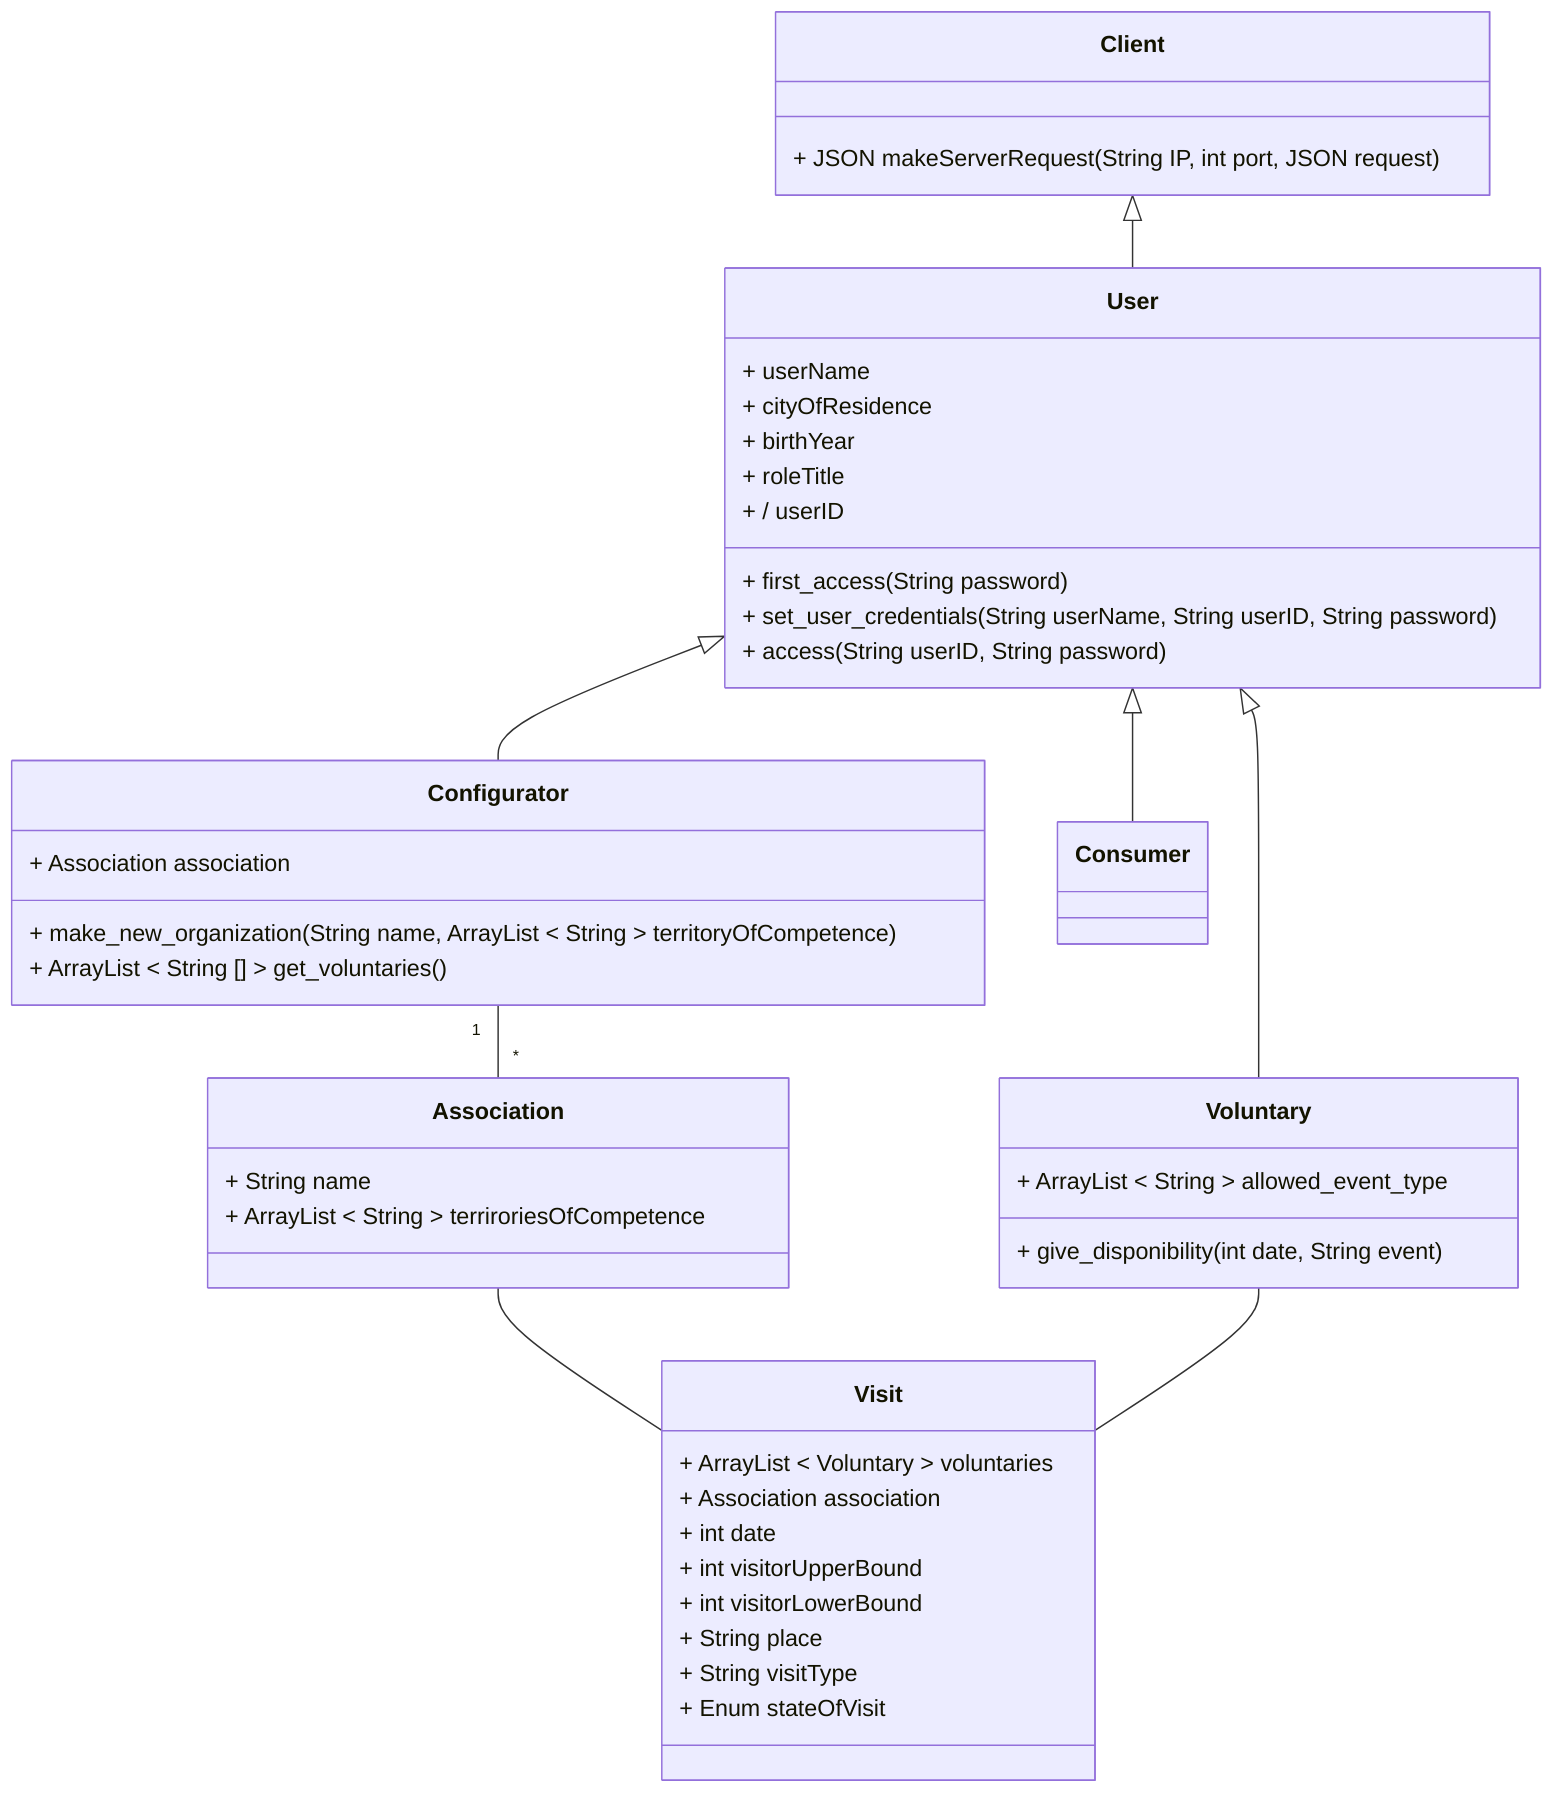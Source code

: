 classDiagram
    Client <|-- User
    User <|-- Configurator
    User <|-- Voluntary
    User <|-- Consumer
    Association -- Visit
    Voluntary --Visit
    Configurator "1" -- "*" Association
    class Client {
        + JSON makeServerRequest(String IP, int port, JSON request)
    }
    class User {
        + userName 
        + cityOfResidence
        + birthYear
        + roleTitle
        + / userID
        + first_access(String password)
        + set_user_credentials(String userName, String userID, String password)
        + access(String userID, String password)
    }
    class Association {
        + String name
        + ArrayList < String > terriroriesOfCompetence
    }
    class Configurator {
        + Association association 
        + make_new_organization(String name, ArrayList < String > territoryOfCompetence)
        + ArrayList < String [] > get_voluntaries()
    }
    class Visit {
        + ArrayList < Voluntary > voluntaries
        + Association association
        + int date
        + int visitorUpperBound
        + int visitorLowerBound
        + String place
        + String visitType
        + Enum stateOfVisit
    }
    class Voluntary {
        + ArrayList < String > allowed_event_type
        + give_disponibility(int date, String event)
    }
    class Consumer {

    }